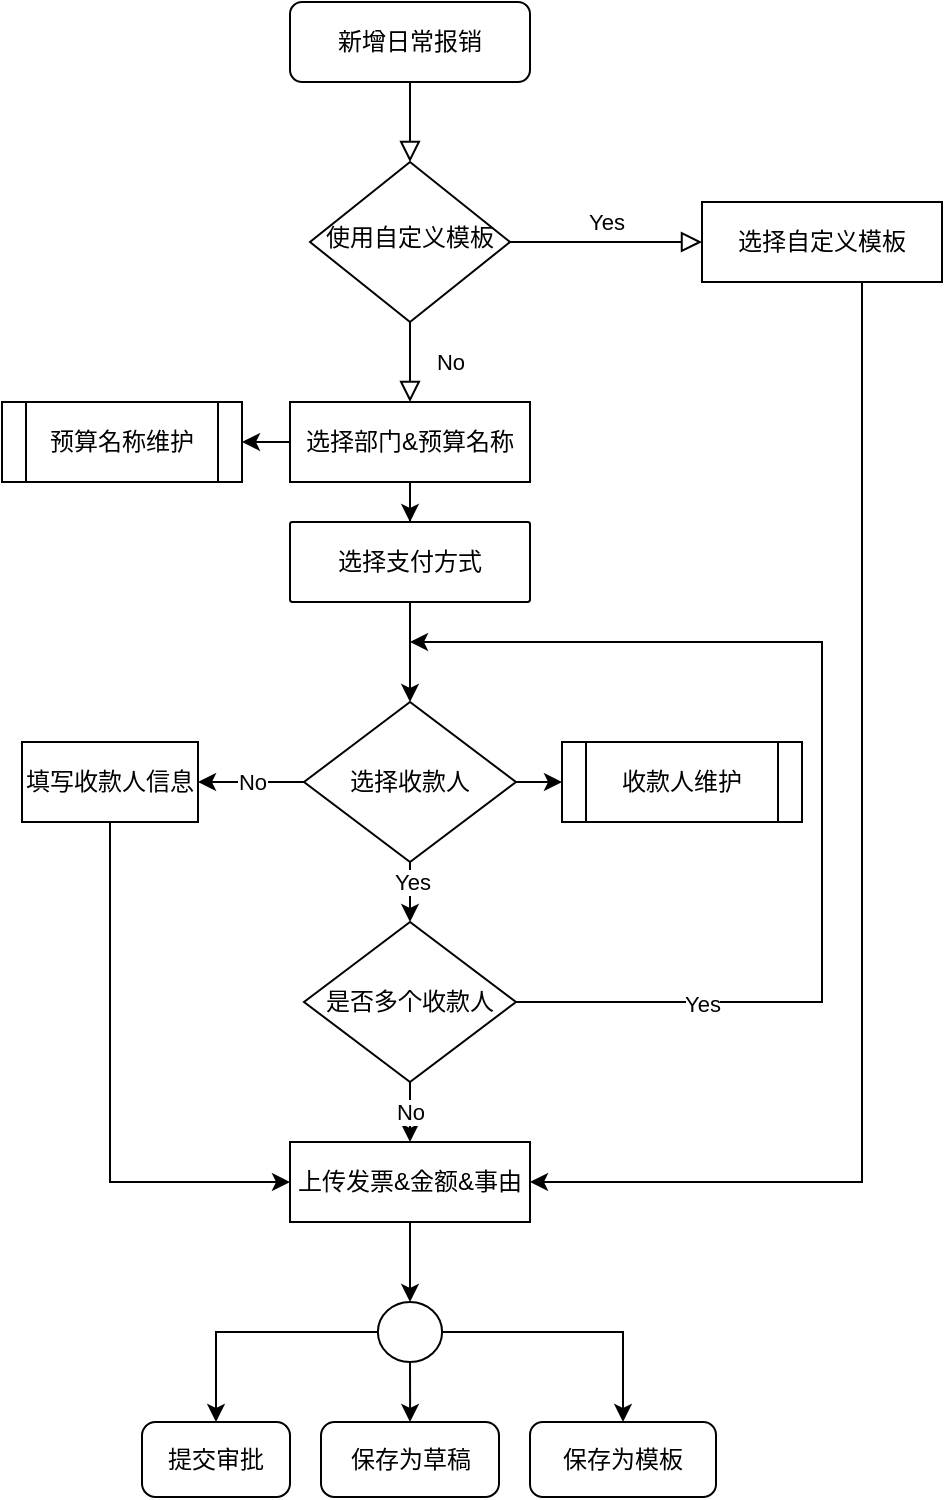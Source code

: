 <mxfile version="15.7.4" type="github">
  <diagram id="C5RBs43oDa-KdzZeNtuy" name="日常费用报销">
    <mxGraphModel dx="1426" dy="826" grid="1" gridSize="10" guides="1" tooltips="1" connect="1" arrows="1" fold="1" page="1" pageScale="1" pageWidth="827" pageHeight="1169" math="0" shadow="0">
      <root>
        <mxCell id="WIyWlLk6GJQsqaUBKTNV-0" />
        <mxCell id="WIyWlLk6GJQsqaUBKTNV-1" parent="WIyWlLk6GJQsqaUBKTNV-0" />
        <mxCell id="WIyWlLk6GJQsqaUBKTNV-2" value="" style="rounded=0;html=1;jettySize=auto;orthogonalLoop=1;fontSize=11;endArrow=block;endFill=0;endSize=8;strokeWidth=1;shadow=0;labelBackgroundColor=none;edgeStyle=orthogonalEdgeStyle;" parent="WIyWlLk6GJQsqaUBKTNV-1" source="WIyWlLk6GJQsqaUBKTNV-3" target="WIyWlLk6GJQsqaUBKTNV-6" edge="1">
          <mxGeometry relative="1" as="geometry" />
        </mxCell>
        <mxCell id="WIyWlLk6GJQsqaUBKTNV-3" value="新增日常报销" style="rounded=1;whiteSpace=wrap;html=1;fontSize=12;glass=0;strokeWidth=1;shadow=0;" parent="WIyWlLk6GJQsqaUBKTNV-1" vertex="1">
          <mxGeometry x="274" y="140" width="120" height="40" as="geometry" />
        </mxCell>
        <mxCell id="WIyWlLk6GJQsqaUBKTNV-4" value="No" style="rounded=0;html=1;jettySize=auto;orthogonalLoop=1;fontSize=11;endArrow=block;endFill=0;endSize=8;strokeWidth=1;shadow=0;labelBackgroundColor=none;edgeStyle=orthogonalEdgeStyle;" parent="WIyWlLk6GJQsqaUBKTNV-1" source="WIyWlLk6GJQsqaUBKTNV-6" edge="1">
          <mxGeometry y="20" relative="1" as="geometry">
            <mxPoint as="offset" />
            <mxPoint x="334" y="340" as="targetPoint" />
          </mxGeometry>
        </mxCell>
        <mxCell id="WIyWlLk6GJQsqaUBKTNV-5" value="Yes" style="edgeStyle=orthogonalEdgeStyle;rounded=0;html=1;jettySize=auto;orthogonalLoop=1;fontSize=11;endArrow=block;endFill=0;endSize=8;strokeWidth=1;shadow=0;labelBackgroundColor=none;" parent="WIyWlLk6GJQsqaUBKTNV-1" source="WIyWlLk6GJQsqaUBKTNV-6" target="WIyWlLk6GJQsqaUBKTNV-7" edge="1">
          <mxGeometry y="10" relative="1" as="geometry">
            <mxPoint as="offset" />
          </mxGeometry>
        </mxCell>
        <mxCell id="WIyWlLk6GJQsqaUBKTNV-6" value="使用自定义模板" style="rhombus;whiteSpace=wrap;html=1;shadow=0;fontFamily=Helvetica;fontSize=12;align=center;strokeWidth=1;spacing=6;spacingTop=-4;" parent="WIyWlLk6GJQsqaUBKTNV-1" vertex="1">
          <mxGeometry x="284" y="220" width="100" height="80" as="geometry" />
        </mxCell>
        <mxCell id="mBr0ELvfSWXlssItVloV-8" value="" style="edgeStyle=orthogonalEdgeStyle;rounded=0;orthogonalLoop=1;jettySize=auto;html=1;entryX=1;entryY=0.5;entryDx=0;entryDy=0;" edge="1" parent="WIyWlLk6GJQsqaUBKTNV-1" source="WIyWlLk6GJQsqaUBKTNV-7" target="mBr0ELvfSWXlssItVloV-11">
          <mxGeometry relative="1" as="geometry">
            <mxPoint x="540" y="330" as="targetPoint" />
            <Array as="points">
              <mxPoint x="560" y="730" />
            </Array>
          </mxGeometry>
        </mxCell>
        <mxCell id="WIyWlLk6GJQsqaUBKTNV-7" value="选择自定义模板" style="rounded=1;whiteSpace=wrap;html=1;fontSize=12;glass=0;strokeWidth=1;shadow=0;arcSize=0;" parent="WIyWlLk6GJQsqaUBKTNV-1" vertex="1">
          <mxGeometry x="480" y="240" width="120" height="40" as="geometry" />
        </mxCell>
        <mxCell id="mBr0ELvfSWXlssItVloV-10" value="" style="edgeStyle=orthogonalEdgeStyle;rounded=0;orthogonalLoop=1;jettySize=auto;html=1;" edge="1" parent="WIyWlLk6GJQsqaUBKTNV-1" source="mBr0ELvfSWXlssItVloV-6" target="mBr0ELvfSWXlssItVloV-9">
          <mxGeometry relative="1" as="geometry" />
        </mxCell>
        <mxCell id="mBr0ELvfSWXlssItVloV-50" value="" style="edgeStyle=orthogonalEdgeStyle;rounded=0;orthogonalLoop=1;jettySize=auto;html=1;" edge="1" parent="WIyWlLk6GJQsqaUBKTNV-1" source="mBr0ELvfSWXlssItVloV-6" target="mBr0ELvfSWXlssItVloV-49">
          <mxGeometry relative="1" as="geometry" />
        </mxCell>
        <mxCell id="mBr0ELvfSWXlssItVloV-6" value="选择部门&amp;amp;预算名称" style="rounded=1;whiteSpace=wrap;html=1;fontSize=12;glass=0;strokeWidth=1;shadow=0;arcSize=0;" vertex="1" parent="WIyWlLk6GJQsqaUBKTNV-1">
          <mxGeometry x="274" y="340" width="120" height="40" as="geometry" />
        </mxCell>
        <mxCell id="mBr0ELvfSWXlssItVloV-20" value="" style="edgeStyle=orthogonalEdgeStyle;rounded=0;orthogonalLoop=1;jettySize=auto;html=1;" edge="1" parent="WIyWlLk6GJQsqaUBKTNV-1" source="mBr0ELvfSWXlssItVloV-9" target="mBr0ELvfSWXlssItVloV-19">
          <mxGeometry relative="1" as="geometry" />
        </mxCell>
        <mxCell id="mBr0ELvfSWXlssItVloV-9" value="选择支付方式" style="rounded=1;whiteSpace=wrap;html=1;fontSize=12;glass=0;strokeWidth=1;shadow=0;arcSize=3;" vertex="1" parent="WIyWlLk6GJQsqaUBKTNV-1">
          <mxGeometry x="274" y="400" width="120" height="40" as="geometry" />
        </mxCell>
        <mxCell id="mBr0ELvfSWXlssItVloV-34" value="" style="edgeStyle=orthogonalEdgeStyle;rounded=0;orthogonalLoop=1;jettySize=auto;html=1;" edge="1" parent="WIyWlLk6GJQsqaUBKTNV-1" source="mBr0ELvfSWXlssItVloV-11" target="mBr0ELvfSWXlssItVloV-33">
          <mxGeometry relative="1" as="geometry" />
        </mxCell>
        <mxCell id="mBr0ELvfSWXlssItVloV-11" value="上传发票&amp;amp;金额&amp;amp;事由" style="rounded=1;whiteSpace=wrap;html=1;fontSize=12;glass=0;strokeWidth=1;shadow=0;arcSize=0;" vertex="1" parent="WIyWlLk6GJQsqaUBKTNV-1">
          <mxGeometry x="274" y="710" width="120" height="40" as="geometry" />
        </mxCell>
        <mxCell id="mBr0ELvfSWXlssItVloV-26" value="No" style="edgeStyle=orthogonalEdgeStyle;rounded=0;orthogonalLoop=1;jettySize=auto;html=1;" edge="1" parent="WIyWlLk6GJQsqaUBKTNV-1" source="mBr0ELvfSWXlssItVloV-19" target="mBr0ELvfSWXlssItVloV-25">
          <mxGeometry relative="1" as="geometry" />
        </mxCell>
        <mxCell id="mBr0ELvfSWXlssItVloV-52" value="" style="edgeStyle=orthogonalEdgeStyle;rounded=0;orthogonalLoop=1;jettySize=auto;html=1;" edge="1" parent="WIyWlLk6GJQsqaUBKTNV-1" source="mBr0ELvfSWXlssItVloV-19" target="mBr0ELvfSWXlssItVloV-51">
          <mxGeometry relative="1" as="geometry" />
        </mxCell>
        <mxCell id="mBr0ELvfSWXlssItVloV-54" value="" style="edgeStyle=orthogonalEdgeStyle;rounded=0;orthogonalLoop=1;jettySize=auto;html=1;" edge="1" parent="WIyWlLk6GJQsqaUBKTNV-1" source="mBr0ELvfSWXlssItVloV-19" target="mBr0ELvfSWXlssItVloV-53">
          <mxGeometry relative="1" as="geometry" />
        </mxCell>
        <mxCell id="mBr0ELvfSWXlssItVloV-55" value="Yes" style="edgeLabel;html=1;align=center;verticalAlign=middle;resizable=0;points=[];" vertex="1" connectable="0" parent="mBr0ELvfSWXlssItVloV-54">
          <mxGeometry x="0.2" y="1" relative="1" as="geometry">
            <mxPoint as="offset" />
          </mxGeometry>
        </mxCell>
        <mxCell id="mBr0ELvfSWXlssItVloV-19" value="选择收款人" style="rhombus;whiteSpace=wrap;html=1;rounded=1;shadow=0;strokeWidth=1;glass=0;arcSize=0;" vertex="1" parent="WIyWlLk6GJQsqaUBKTNV-1">
          <mxGeometry x="281" y="490" width="106" height="80" as="geometry" />
        </mxCell>
        <mxCell id="mBr0ELvfSWXlssItVloV-29" style="edgeStyle=orthogonalEdgeStyle;rounded=0;orthogonalLoop=1;jettySize=auto;html=1;exitX=0.5;exitY=1;exitDx=0;exitDy=0;entryX=0;entryY=0.5;entryDx=0;entryDy=0;" edge="1" parent="WIyWlLk6GJQsqaUBKTNV-1" source="mBr0ELvfSWXlssItVloV-25" target="mBr0ELvfSWXlssItVloV-11">
          <mxGeometry relative="1" as="geometry" />
        </mxCell>
        <mxCell id="mBr0ELvfSWXlssItVloV-25" value="填写收款人信息" style="whiteSpace=wrap;html=1;rounded=1;shadow=0;strokeWidth=1;glass=0;arcSize=0;" vertex="1" parent="WIyWlLk6GJQsqaUBKTNV-1">
          <mxGeometry x="140" y="510" width="88" height="40" as="geometry" />
        </mxCell>
        <mxCell id="mBr0ELvfSWXlssItVloV-30" value="提交审批" style="rounded=1;whiteSpace=wrap;html=1;fontSize=12;glass=0;strokeWidth=1;shadow=0;arcSize=18;" vertex="1" parent="WIyWlLk6GJQsqaUBKTNV-1">
          <mxGeometry x="200" y="850" width="74" height="37.5" as="geometry" />
        </mxCell>
        <mxCell id="mBr0ELvfSWXlssItVloV-36" value="" style="edgeStyle=orthogonalEdgeStyle;rounded=0;orthogonalLoop=1;jettySize=auto;html=1;" edge="1" parent="WIyWlLk6GJQsqaUBKTNV-1" source="mBr0ELvfSWXlssItVloV-33" target="mBr0ELvfSWXlssItVloV-35">
          <mxGeometry relative="1" as="geometry" />
        </mxCell>
        <mxCell id="mBr0ELvfSWXlssItVloV-39" value="" style="edgeStyle=orthogonalEdgeStyle;rounded=0;orthogonalLoop=1;jettySize=auto;html=1;" edge="1" parent="WIyWlLk6GJQsqaUBKTNV-1" source="mBr0ELvfSWXlssItVloV-33" target="mBr0ELvfSWXlssItVloV-38">
          <mxGeometry relative="1" as="geometry" />
        </mxCell>
        <mxCell id="mBr0ELvfSWXlssItVloV-41" style="edgeStyle=orthogonalEdgeStyle;rounded=0;orthogonalLoop=1;jettySize=auto;html=1;exitX=0;exitY=0.5;exitDx=0;exitDy=0;entryX=0.5;entryY=0;entryDx=0;entryDy=0;" edge="1" parent="WIyWlLk6GJQsqaUBKTNV-1" source="mBr0ELvfSWXlssItVloV-33" target="mBr0ELvfSWXlssItVloV-30">
          <mxGeometry relative="1" as="geometry" />
        </mxCell>
        <mxCell id="mBr0ELvfSWXlssItVloV-33" value="" style="ellipse;whiteSpace=wrap;html=1;rounded=1;shadow=0;strokeWidth=1;glass=0;arcSize=0;" vertex="1" parent="WIyWlLk6GJQsqaUBKTNV-1">
          <mxGeometry x="317.95" y="790" width="32.1" height="30" as="geometry" />
        </mxCell>
        <mxCell id="mBr0ELvfSWXlssItVloV-35" value="保存为模板" style="whiteSpace=wrap;html=1;rounded=1;shadow=0;strokeWidth=1;glass=0;arcSize=17;" vertex="1" parent="WIyWlLk6GJQsqaUBKTNV-1">
          <mxGeometry x="394" y="850" width="93" height="37.5" as="geometry" />
        </mxCell>
        <mxCell id="mBr0ELvfSWXlssItVloV-38" value="保存为草稿" style="whiteSpace=wrap;html=1;rounded=1;shadow=0;strokeWidth=1;glass=0;arcSize=18;" vertex="1" parent="WIyWlLk6GJQsqaUBKTNV-1">
          <mxGeometry x="289.5" y="850" width="89" height="37.5" as="geometry" />
        </mxCell>
        <mxCell id="mBr0ELvfSWXlssItVloV-49" value="预算名称维护" style="shape=process;whiteSpace=wrap;html=1;backgroundOutline=1;rounded=1;shadow=0;strokeWidth=1;glass=0;arcSize=0;" vertex="1" parent="WIyWlLk6GJQsqaUBKTNV-1">
          <mxGeometry x="130" y="340" width="120" height="40" as="geometry" />
        </mxCell>
        <mxCell id="mBr0ELvfSWXlssItVloV-51" value="收款人维护" style="shape=process;whiteSpace=wrap;html=1;backgroundOutline=1;rounded=1;shadow=0;strokeWidth=1;glass=0;arcSize=0;" vertex="1" parent="WIyWlLk6GJQsqaUBKTNV-1">
          <mxGeometry x="410" y="510" width="120" height="40" as="geometry" />
        </mxCell>
        <mxCell id="mBr0ELvfSWXlssItVloV-56" value="No" style="edgeStyle=orthogonalEdgeStyle;rounded=0;orthogonalLoop=1;jettySize=auto;html=1;exitX=0.5;exitY=1;exitDx=0;exitDy=0;entryX=0.5;entryY=0;entryDx=0;entryDy=0;" edge="1" parent="WIyWlLk6GJQsqaUBKTNV-1" source="mBr0ELvfSWXlssItVloV-53" target="mBr0ELvfSWXlssItVloV-11">
          <mxGeometry relative="1" as="geometry" />
        </mxCell>
        <mxCell id="mBr0ELvfSWXlssItVloV-59" style="edgeStyle=orthogonalEdgeStyle;rounded=0;orthogonalLoop=1;jettySize=auto;html=1;exitX=1;exitY=0.5;exitDx=0;exitDy=0;" edge="1" parent="WIyWlLk6GJQsqaUBKTNV-1" source="mBr0ELvfSWXlssItVloV-53">
          <mxGeometry relative="1" as="geometry">
            <mxPoint x="334" y="460" as="targetPoint" />
            <Array as="points">
              <mxPoint x="540" y="640" />
              <mxPoint x="540" y="460" />
            </Array>
          </mxGeometry>
        </mxCell>
        <mxCell id="mBr0ELvfSWXlssItVloV-60" value="Yes" style="edgeLabel;html=1;align=center;verticalAlign=middle;resizable=0;points=[];" vertex="1" connectable="0" parent="mBr0ELvfSWXlssItVloV-59">
          <mxGeometry x="-0.654" y="-1" relative="1" as="geometry">
            <mxPoint as="offset" />
          </mxGeometry>
        </mxCell>
        <mxCell id="mBr0ELvfSWXlssItVloV-53" value="是否多个收款人" style="rhombus;whiteSpace=wrap;html=1;rounded=1;shadow=0;strokeWidth=1;glass=0;arcSize=0;" vertex="1" parent="WIyWlLk6GJQsqaUBKTNV-1">
          <mxGeometry x="281" y="600" width="106" height="80" as="geometry" />
        </mxCell>
      </root>
    </mxGraphModel>
  </diagram>
</mxfile>
